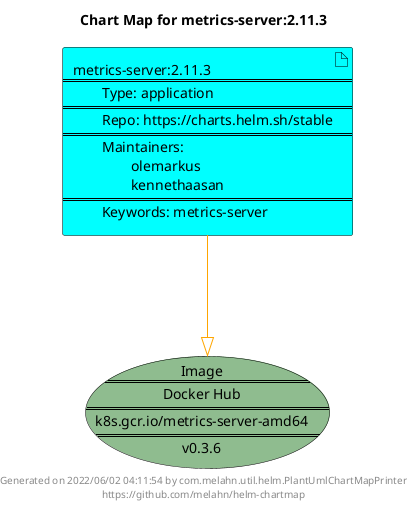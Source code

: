 @startuml
skinparam linetype ortho
skinparam backgroundColor white
skinparam usecaseBorderColor black
skinparam usecaseArrowColor LightSlateGray
skinparam artifactBorderColor black
skinparam artifactArrowColor LightSlateGray

title Chart Map for metrics-server:2.11.3

'There is one referenced Helm Chart
artifact "metrics-server:2.11.3\n====\n\tType: application\n====\n\tRepo: https://charts.helm.sh/stable\n====\n\tMaintainers: \n\t\tolemarkus\n\t\tkennethaasan\n====\n\tKeywords: metrics-server" as metrics_server_2_11_3 #Cyan

'There is one referenced Docker Image
usecase "Image\n====\nDocker Hub\n====\nk8s.gcr.io/metrics-server-amd64\n====\nv0.3.6" as k8s_gcr_io_metrics_server_amd64_v0_3_6 #DarkSeaGreen

'Chart Dependencies
metrics_server_2_11_3--[#orange]-|>k8s_gcr_io_metrics_server_amd64_v0_3_6

center footer Generated on 2022/06/02 04:11:54 by com.melahn.util.helm.PlantUmlChartMapPrinter\nhttps://github.com/melahn/helm-chartmap
@enduml
